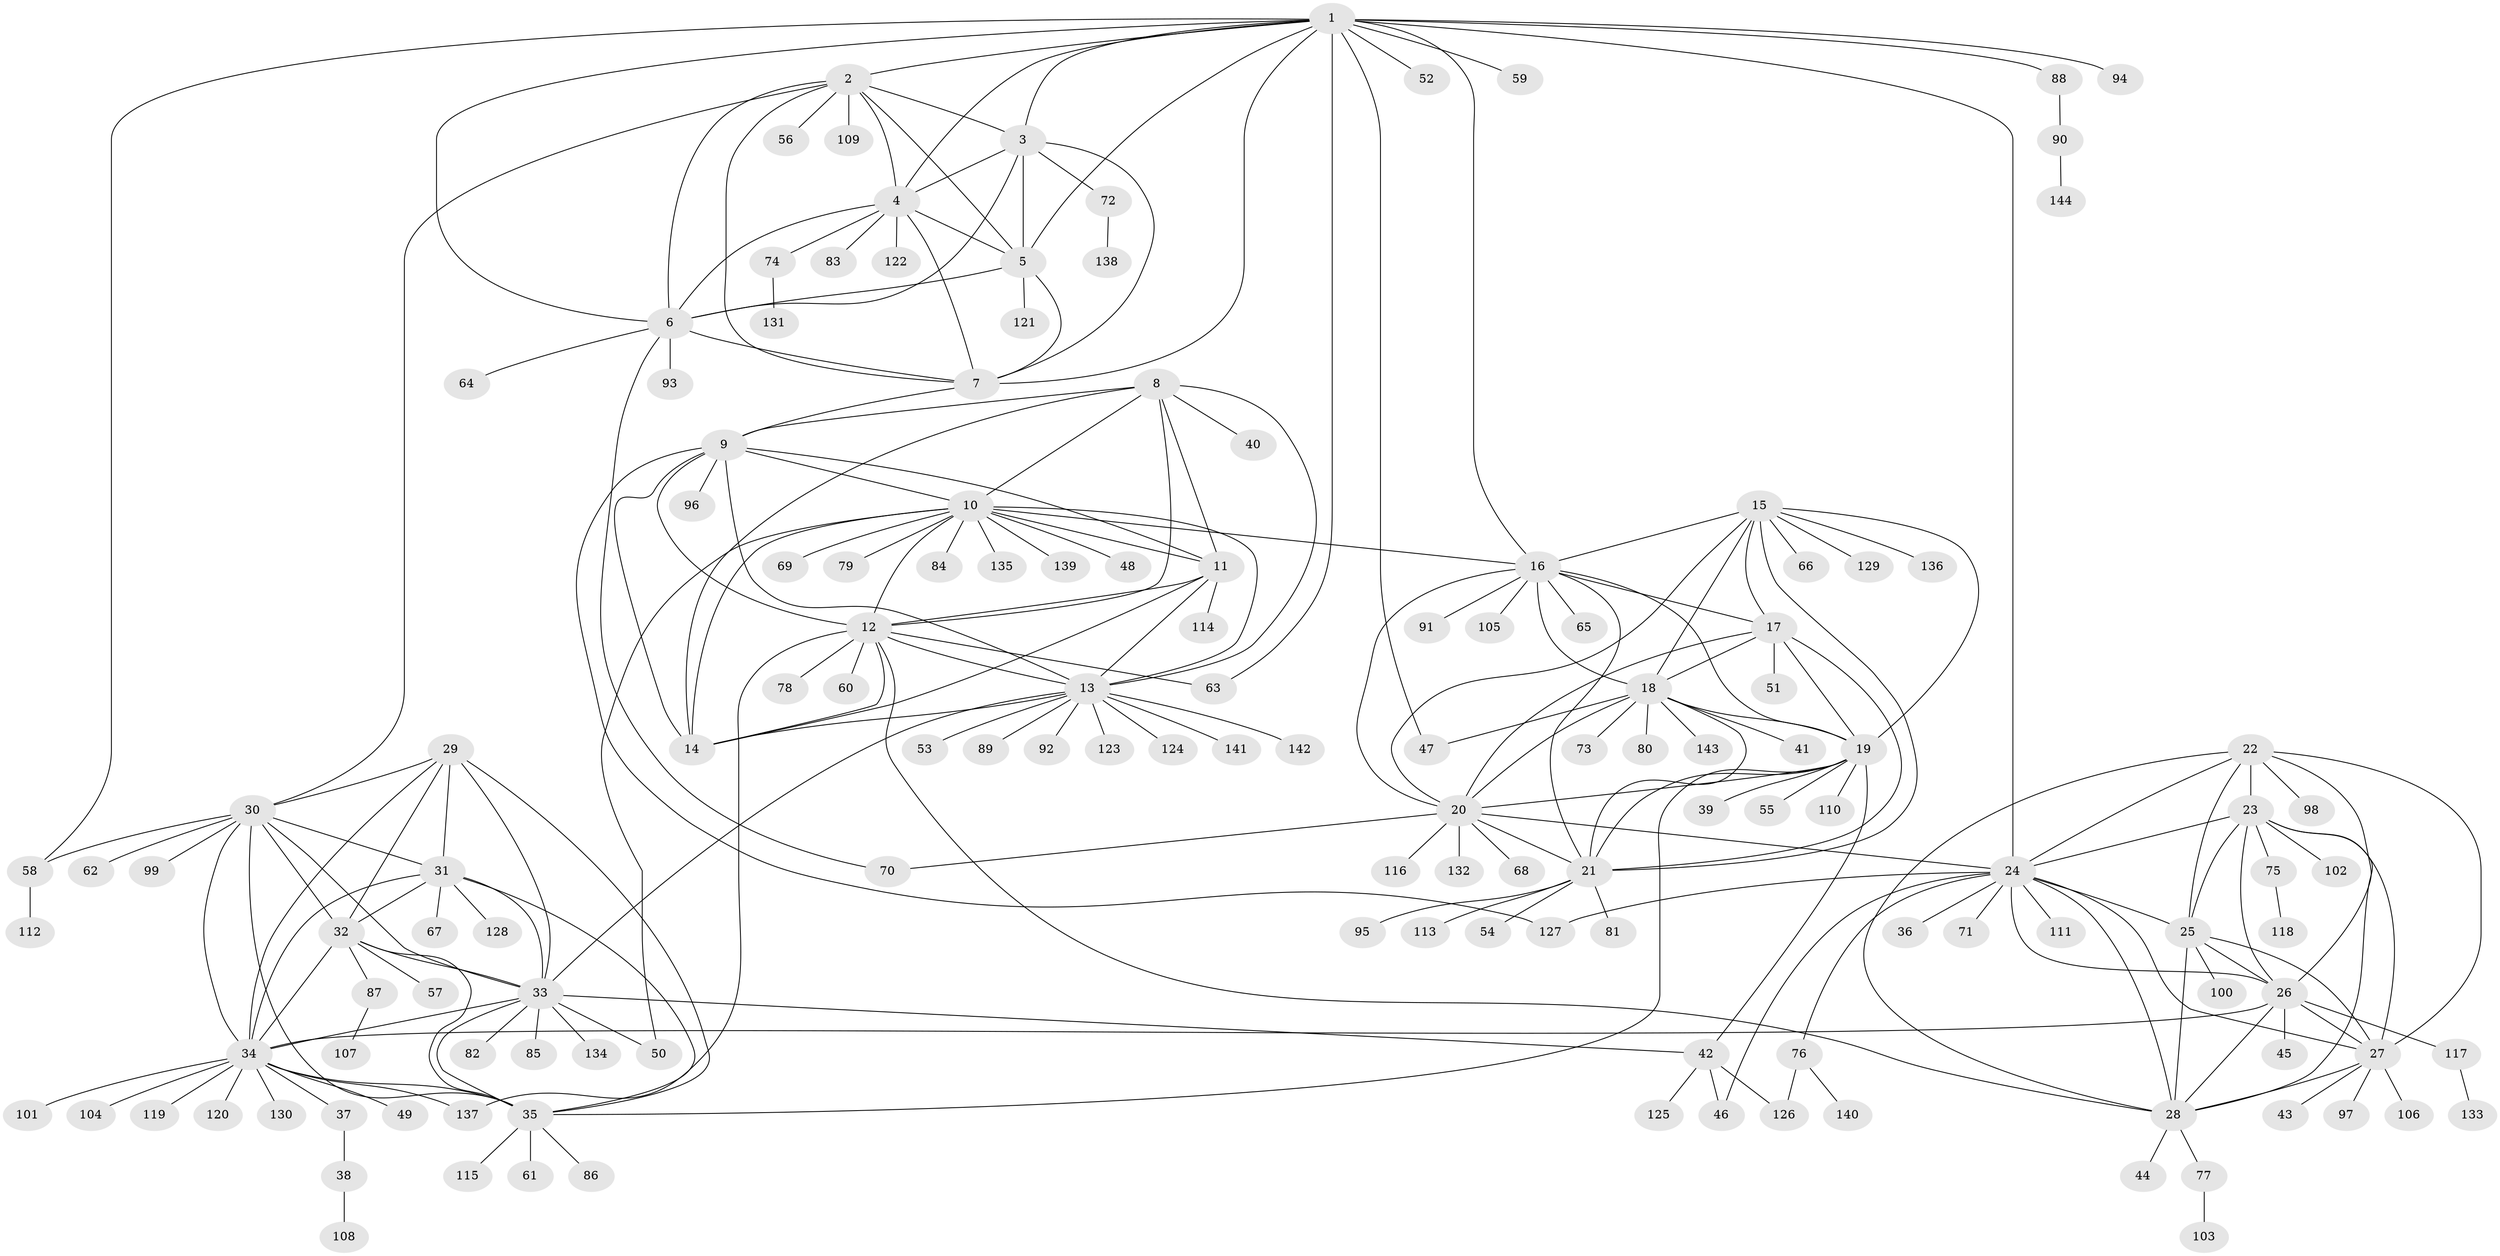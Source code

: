 // Generated by graph-tools (version 1.1) at 2025/55/03/09/25 04:55:42]
// undirected, 144 vertices, 234 edges
graph export_dot {
graph [start="1"]
  node [color=gray90,style=filled];
  1;
  2;
  3;
  4;
  5;
  6;
  7;
  8;
  9;
  10;
  11;
  12;
  13;
  14;
  15;
  16;
  17;
  18;
  19;
  20;
  21;
  22;
  23;
  24;
  25;
  26;
  27;
  28;
  29;
  30;
  31;
  32;
  33;
  34;
  35;
  36;
  37;
  38;
  39;
  40;
  41;
  42;
  43;
  44;
  45;
  46;
  47;
  48;
  49;
  50;
  51;
  52;
  53;
  54;
  55;
  56;
  57;
  58;
  59;
  60;
  61;
  62;
  63;
  64;
  65;
  66;
  67;
  68;
  69;
  70;
  71;
  72;
  73;
  74;
  75;
  76;
  77;
  78;
  79;
  80;
  81;
  82;
  83;
  84;
  85;
  86;
  87;
  88;
  89;
  90;
  91;
  92;
  93;
  94;
  95;
  96;
  97;
  98;
  99;
  100;
  101;
  102;
  103;
  104;
  105;
  106;
  107;
  108;
  109;
  110;
  111;
  112;
  113;
  114;
  115;
  116;
  117;
  118;
  119;
  120;
  121;
  122;
  123;
  124;
  125;
  126;
  127;
  128;
  129;
  130;
  131;
  132;
  133;
  134;
  135;
  136;
  137;
  138;
  139;
  140;
  141;
  142;
  143;
  144;
  1 -- 2;
  1 -- 3;
  1 -- 4;
  1 -- 5;
  1 -- 6;
  1 -- 7;
  1 -- 16;
  1 -- 24;
  1 -- 47;
  1 -- 52;
  1 -- 58;
  1 -- 59;
  1 -- 63;
  1 -- 88;
  1 -- 94;
  2 -- 3;
  2 -- 4;
  2 -- 5;
  2 -- 6;
  2 -- 7;
  2 -- 30;
  2 -- 56;
  2 -- 109;
  3 -- 4;
  3 -- 5;
  3 -- 6;
  3 -- 7;
  3 -- 72;
  4 -- 5;
  4 -- 6;
  4 -- 7;
  4 -- 74;
  4 -- 83;
  4 -- 122;
  5 -- 6;
  5 -- 7;
  5 -- 121;
  6 -- 7;
  6 -- 64;
  6 -- 70;
  6 -- 93;
  7 -- 9;
  8 -- 9;
  8 -- 10;
  8 -- 11;
  8 -- 12;
  8 -- 13;
  8 -- 14;
  8 -- 40;
  9 -- 10;
  9 -- 11;
  9 -- 12;
  9 -- 13;
  9 -- 14;
  9 -- 96;
  9 -- 127;
  10 -- 11;
  10 -- 12;
  10 -- 13;
  10 -- 14;
  10 -- 16;
  10 -- 48;
  10 -- 50;
  10 -- 69;
  10 -- 79;
  10 -- 84;
  10 -- 135;
  10 -- 139;
  11 -- 12;
  11 -- 13;
  11 -- 14;
  11 -- 114;
  12 -- 13;
  12 -- 14;
  12 -- 28;
  12 -- 60;
  12 -- 63;
  12 -- 78;
  12 -- 137;
  13 -- 14;
  13 -- 33;
  13 -- 53;
  13 -- 89;
  13 -- 92;
  13 -- 123;
  13 -- 124;
  13 -- 141;
  13 -- 142;
  15 -- 16;
  15 -- 17;
  15 -- 18;
  15 -- 19;
  15 -- 20;
  15 -- 21;
  15 -- 66;
  15 -- 129;
  15 -- 136;
  16 -- 17;
  16 -- 18;
  16 -- 19;
  16 -- 20;
  16 -- 21;
  16 -- 65;
  16 -- 91;
  16 -- 105;
  17 -- 18;
  17 -- 19;
  17 -- 20;
  17 -- 21;
  17 -- 51;
  18 -- 19;
  18 -- 20;
  18 -- 21;
  18 -- 41;
  18 -- 47;
  18 -- 73;
  18 -- 80;
  18 -- 143;
  19 -- 20;
  19 -- 21;
  19 -- 35;
  19 -- 39;
  19 -- 42;
  19 -- 55;
  19 -- 110;
  20 -- 21;
  20 -- 24;
  20 -- 68;
  20 -- 70;
  20 -- 116;
  20 -- 132;
  21 -- 54;
  21 -- 81;
  21 -- 95;
  21 -- 113;
  22 -- 23;
  22 -- 24;
  22 -- 25;
  22 -- 26;
  22 -- 27;
  22 -- 28;
  22 -- 98;
  23 -- 24;
  23 -- 25;
  23 -- 26;
  23 -- 27;
  23 -- 28;
  23 -- 75;
  23 -- 102;
  24 -- 25;
  24 -- 26;
  24 -- 27;
  24 -- 28;
  24 -- 36;
  24 -- 46;
  24 -- 71;
  24 -- 76;
  24 -- 111;
  24 -- 127;
  25 -- 26;
  25 -- 27;
  25 -- 28;
  25 -- 100;
  26 -- 27;
  26 -- 28;
  26 -- 34;
  26 -- 45;
  26 -- 117;
  27 -- 28;
  27 -- 43;
  27 -- 97;
  27 -- 106;
  28 -- 44;
  28 -- 77;
  29 -- 30;
  29 -- 31;
  29 -- 32;
  29 -- 33;
  29 -- 34;
  29 -- 35;
  30 -- 31;
  30 -- 32;
  30 -- 33;
  30 -- 34;
  30 -- 35;
  30 -- 58;
  30 -- 62;
  30 -- 99;
  31 -- 32;
  31 -- 33;
  31 -- 34;
  31 -- 35;
  31 -- 67;
  31 -- 128;
  32 -- 33;
  32 -- 34;
  32 -- 35;
  32 -- 57;
  32 -- 87;
  33 -- 34;
  33 -- 35;
  33 -- 42;
  33 -- 50;
  33 -- 82;
  33 -- 85;
  33 -- 134;
  34 -- 35;
  34 -- 37;
  34 -- 49;
  34 -- 101;
  34 -- 104;
  34 -- 119;
  34 -- 120;
  34 -- 130;
  34 -- 137;
  35 -- 61;
  35 -- 86;
  35 -- 115;
  37 -- 38;
  38 -- 108;
  42 -- 46;
  42 -- 125;
  42 -- 126;
  58 -- 112;
  72 -- 138;
  74 -- 131;
  75 -- 118;
  76 -- 126;
  76 -- 140;
  77 -- 103;
  87 -- 107;
  88 -- 90;
  90 -- 144;
  117 -- 133;
}
